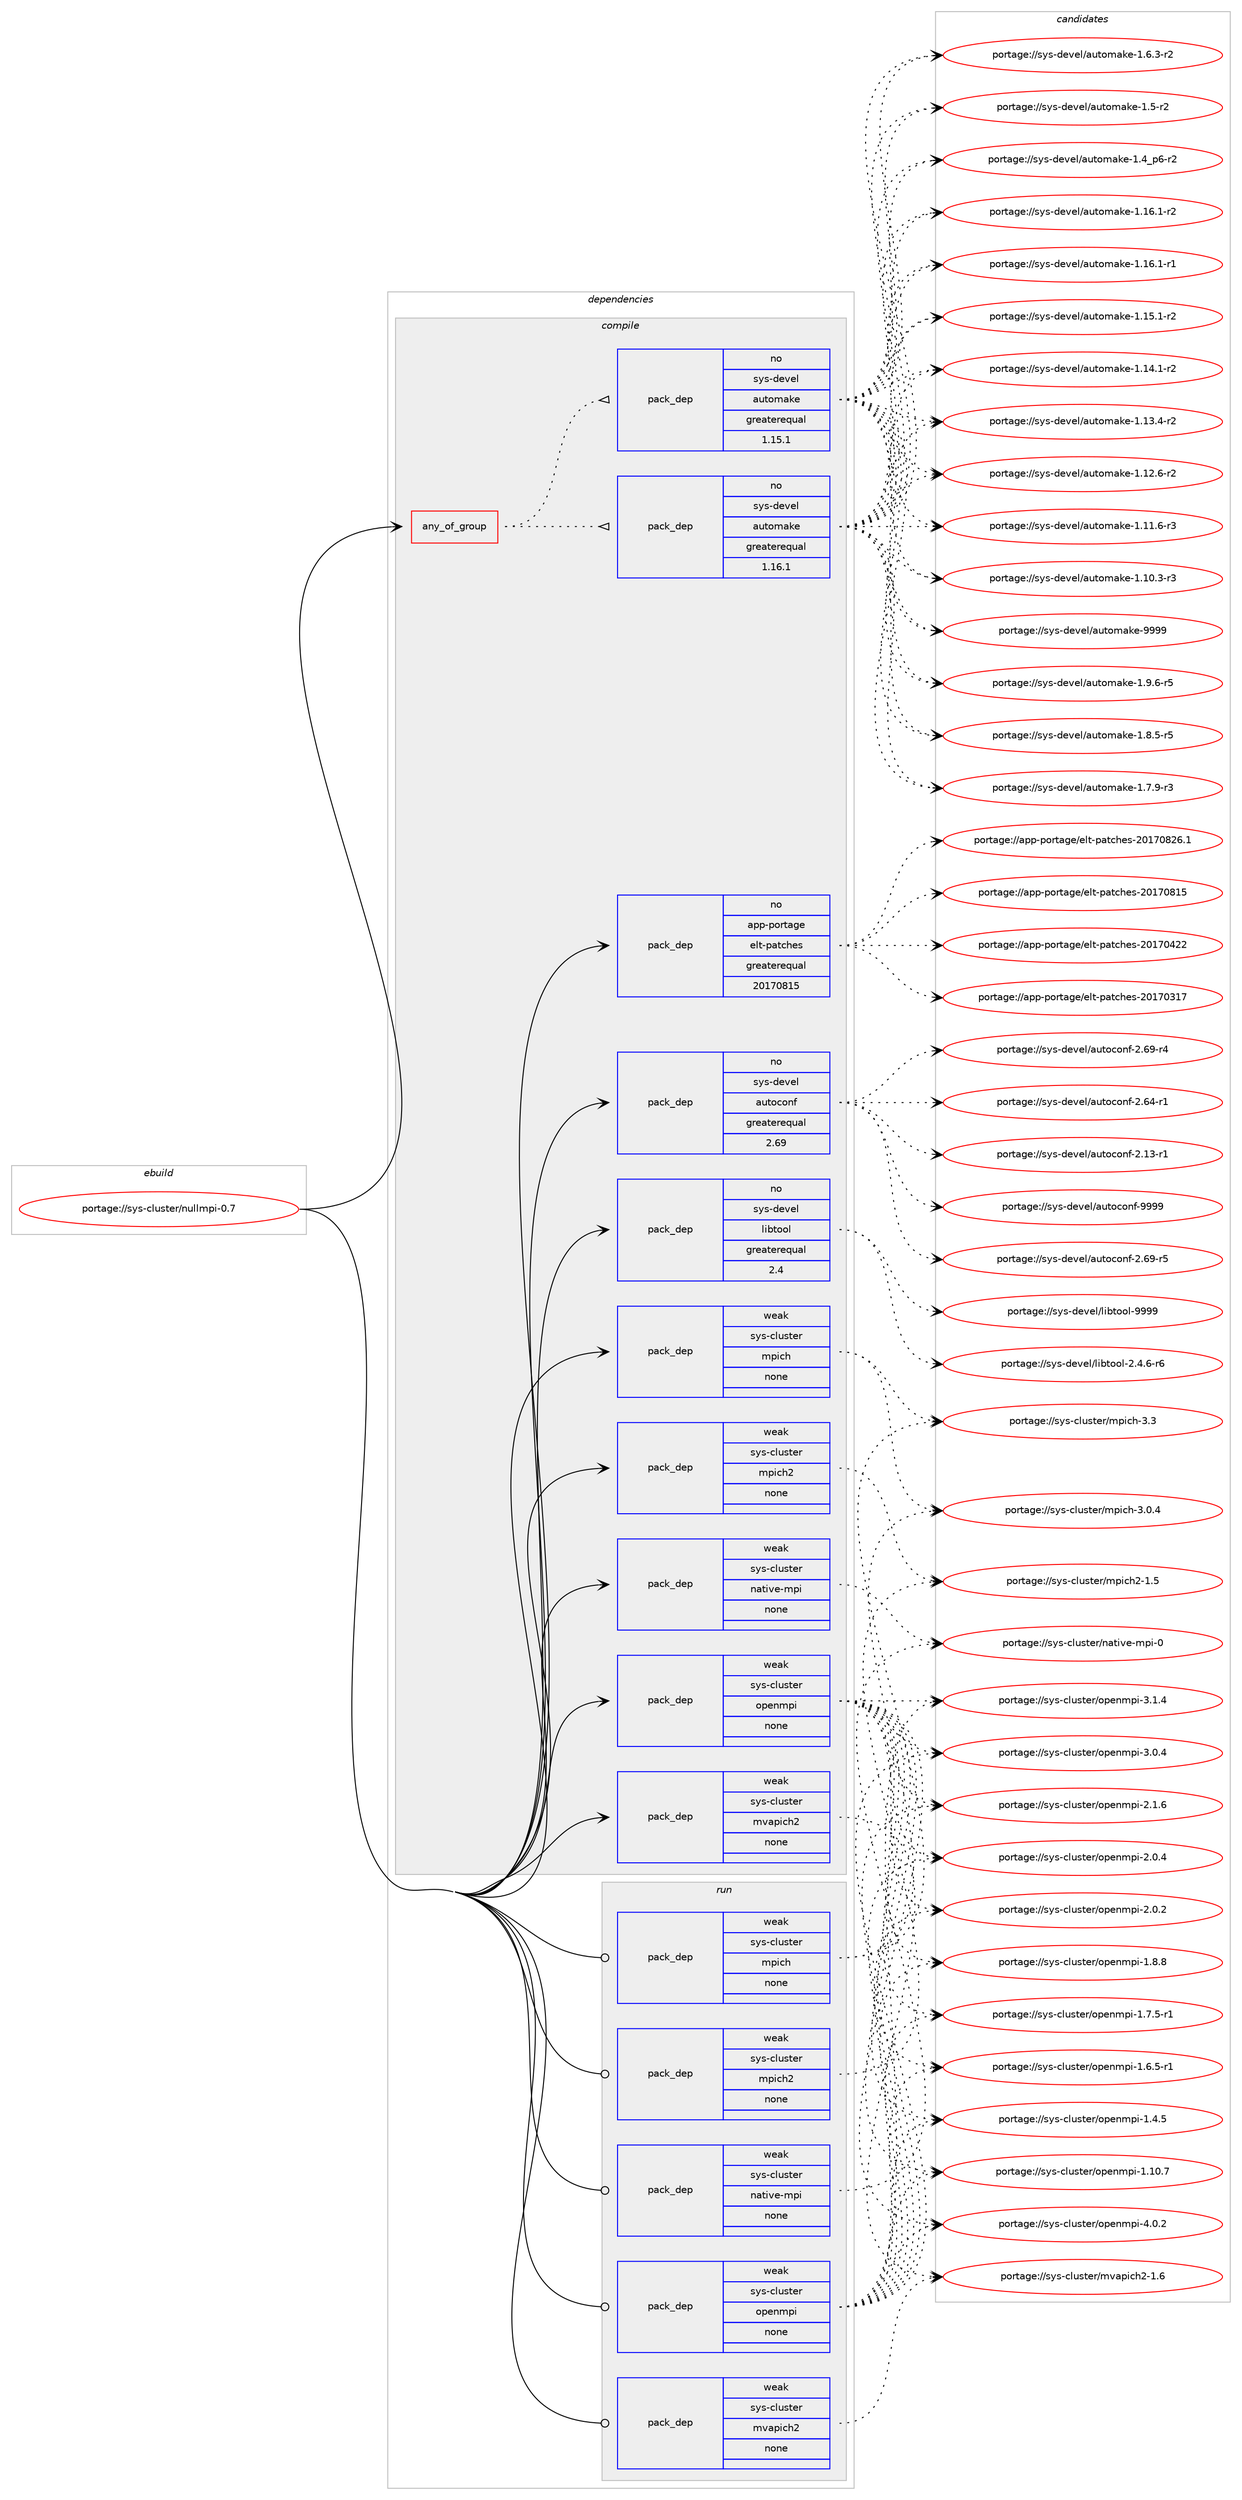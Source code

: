digraph prolog {

# *************
# Graph options
# *************

newrank=true;
concentrate=true;
compound=true;
graph [rankdir=LR,fontname=Helvetica,fontsize=10,ranksep=1.5];#, ranksep=2.5, nodesep=0.2];
edge  [arrowhead=vee];
node  [fontname=Helvetica,fontsize=10];

# **********
# The ebuild
# **********

subgraph cluster_leftcol {
color=gray;
rank=same;
label=<<i>ebuild</i>>;
id [label="portage://sys-cluster/nullmpi-0.7", color=red, width=4, href="../sys-cluster/nullmpi-0.7.svg"];
}

# ****************
# The dependencies
# ****************

subgraph cluster_midcol {
color=gray;
label=<<i>dependencies</i>>;
subgraph cluster_compile {
fillcolor="#eeeeee";
style=filled;
label=<<i>compile</i>>;
subgraph any769 {
dependency32194 [label=<<TABLE BORDER="0" CELLBORDER="1" CELLSPACING="0" CELLPADDING="4"><TR><TD CELLPADDING="10">any_of_group</TD></TR></TABLE>>, shape=none, color=red];subgraph pack25218 {
dependency32195 [label=<<TABLE BORDER="0" CELLBORDER="1" CELLSPACING="0" CELLPADDING="4" WIDTH="220"><TR><TD ROWSPAN="6" CELLPADDING="30">pack_dep</TD></TR><TR><TD WIDTH="110">no</TD></TR><TR><TD>sys-devel</TD></TR><TR><TD>automake</TD></TR><TR><TD>greaterequal</TD></TR><TR><TD>1.16.1</TD></TR></TABLE>>, shape=none, color=blue];
}
dependency32194:e -> dependency32195:w [weight=20,style="dotted",arrowhead="oinv"];
subgraph pack25219 {
dependency32196 [label=<<TABLE BORDER="0" CELLBORDER="1" CELLSPACING="0" CELLPADDING="4" WIDTH="220"><TR><TD ROWSPAN="6" CELLPADDING="30">pack_dep</TD></TR><TR><TD WIDTH="110">no</TD></TR><TR><TD>sys-devel</TD></TR><TR><TD>automake</TD></TR><TR><TD>greaterequal</TD></TR><TR><TD>1.15.1</TD></TR></TABLE>>, shape=none, color=blue];
}
dependency32194:e -> dependency32196:w [weight=20,style="dotted",arrowhead="oinv"];
}
id:e -> dependency32194:w [weight=20,style="solid",arrowhead="vee"];
subgraph pack25220 {
dependency32197 [label=<<TABLE BORDER="0" CELLBORDER="1" CELLSPACING="0" CELLPADDING="4" WIDTH="220"><TR><TD ROWSPAN="6" CELLPADDING="30">pack_dep</TD></TR><TR><TD WIDTH="110">no</TD></TR><TR><TD>app-portage</TD></TR><TR><TD>elt-patches</TD></TR><TR><TD>greaterequal</TD></TR><TR><TD>20170815</TD></TR></TABLE>>, shape=none, color=blue];
}
id:e -> dependency32197:w [weight=20,style="solid",arrowhead="vee"];
subgraph pack25221 {
dependency32198 [label=<<TABLE BORDER="0" CELLBORDER="1" CELLSPACING="0" CELLPADDING="4" WIDTH="220"><TR><TD ROWSPAN="6" CELLPADDING="30">pack_dep</TD></TR><TR><TD WIDTH="110">no</TD></TR><TR><TD>sys-devel</TD></TR><TR><TD>autoconf</TD></TR><TR><TD>greaterequal</TD></TR><TR><TD>2.69</TD></TR></TABLE>>, shape=none, color=blue];
}
id:e -> dependency32198:w [weight=20,style="solid",arrowhead="vee"];
subgraph pack25222 {
dependency32199 [label=<<TABLE BORDER="0" CELLBORDER="1" CELLSPACING="0" CELLPADDING="4" WIDTH="220"><TR><TD ROWSPAN="6" CELLPADDING="30">pack_dep</TD></TR><TR><TD WIDTH="110">no</TD></TR><TR><TD>sys-devel</TD></TR><TR><TD>libtool</TD></TR><TR><TD>greaterequal</TD></TR><TR><TD>2.4</TD></TR></TABLE>>, shape=none, color=blue];
}
id:e -> dependency32199:w [weight=20,style="solid",arrowhead="vee"];
subgraph pack25223 {
dependency32200 [label=<<TABLE BORDER="0" CELLBORDER="1" CELLSPACING="0" CELLPADDING="4" WIDTH="220"><TR><TD ROWSPAN="6" CELLPADDING="30">pack_dep</TD></TR><TR><TD WIDTH="110">weak</TD></TR><TR><TD>sys-cluster</TD></TR><TR><TD>mpich</TD></TR><TR><TD>none</TD></TR><TR><TD></TD></TR></TABLE>>, shape=none, color=blue];
}
id:e -> dependency32200:w [weight=20,style="solid",arrowhead="vee"];
subgraph pack25224 {
dependency32201 [label=<<TABLE BORDER="0" CELLBORDER="1" CELLSPACING="0" CELLPADDING="4" WIDTH="220"><TR><TD ROWSPAN="6" CELLPADDING="30">pack_dep</TD></TR><TR><TD WIDTH="110">weak</TD></TR><TR><TD>sys-cluster</TD></TR><TR><TD>mpich2</TD></TR><TR><TD>none</TD></TR><TR><TD></TD></TR></TABLE>>, shape=none, color=blue];
}
id:e -> dependency32201:w [weight=20,style="solid",arrowhead="vee"];
subgraph pack25225 {
dependency32202 [label=<<TABLE BORDER="0" CELLBORDER="1" CELLSPACING="0" CELLPADDING="4" WIDTH="220"><TR><TD ROWSPAN="6" CELLPADDING="30">pack_dep</TD></TR><TR><TD WIDTH="110">weak</TD></TR><TR><TD>sys-cluster</TD></TR><TR><TD>mvapich2</TD></TR><TR><TD>none</TD></TR><TR><TD></TD></TR></TABLE>>, shape=none, color=blue];
}
id:e -> dependency32202:w [weight=20,style="solid",arrowhead="vee"];
subgraph pack25226 {
dependency32203 [label=<<TABLE BORDER="0" CELLBORDER="1" CELLSPACING="0" CELLPADDING="4" WIDTH="220"><TR><TD ROWSPAN="6" CELLPADDING="30">pack_dep</TD></TR><TR><TD WIDTH="110">weak</TD></TR><TR><TD>sys-cluster</TD></TR><TR><TD>native-mpi</TD></TR><TR><TD>none</TD></TR><TR><TD></TD></TR></TABLE>>, shape=none, color=blue];
}
id:e -> dependency32203:w [weight=20,style="solid",arrowhead="vee"];
subgraph pack25227 {
dependency32204 [label=<<TABLE BORDER="0" CELLBORDER="1" CELLSPACING="0" CELLPADDING="4" WIDTH="220"><TR><TD ROWSPAN="6" CELLPADDING="30">pack_dep</TD></TR><TR><TD WIDTH="110">weak</TD></TR><TR><TD>sys-cluster</TD></TR><TR><TD>openmpi</TD></TR><TR><TD>none</TD></TR><TR><TD></TD></TR></TABLE>>, shape=none, color=blue];
}
id:e -> dependency32204:w [weight=20,style="solid",arrowhead="vee"];
}
subgraph cluster_compileandrun {
fillcolor="#eeeeee";
style=filled;
label=<<i>compile and run</i>>;
}
subgraph cluster_run {
fillcolor="#eeeeee";
style=filled;
label=<<i>run</i>>;
subgraph pack25228 {
dependency32205 [label=<<TABLE BORDER="0" CELLBORDER="1" CELLSPACING="0" CELLPADDING="4" WIDTH="220"><TR><TD ROWSPAN="6" CELLPADDING="30">pack_dep</TD></TR><TR><TD WIDTH="110">weak</TD></TR><TR><TD>sys-cluster</TD></TR><TR><TD>mpich</TD></TR><TR><TD>none</TD></TR><TR><TD></TD></TR></TABLE>>, shape=none, color=blue];
}
id:e -> dependency32205:w [weight=20,style="solid",arrowhead="odot"];
subgraph pack25229 {
dependency32206 [label=<<TABLE BORDER="0" CELLBORDER="1" CELLSPACING="0" CELLPADDING="4" WIDTH="220"><TR><TD ROWSPAN="6" CELLPADDING="30">pack_dep</TD></TR><TR><TD WIDTH="110">weak</TD></TR><TR><TD>sys-cluster</TD></TR><TR><TD>mpich2</TD></TR><TR><TD>none</TD></TR><TR><TD></TD></TR></TABLE>>, shape=none, color=blue];
}
id:e -> dependency32206:w [weight=20,style="solid",arrowhead="odot"];
subgraph pack25230 {
dependency32207 [label=<<TABLE BORDER="0" CELLBORDER="1" CELLSPACING="0" CELLPADDING="4" WIDTH="220"><TR><TD ROWSPAN="6" CELLPADDING="30">pack_dep</TD></TR><TR><TD WIDTH="110">weak</TD></TR><TR><TD>sys-cluster</TD></TR><TR><TD>mvapich2</TD></TR><TR><TD>none</TD></TR><TR><TD></TD></TR></TABLE>>, shape=none, color=blue];
}
id:e -> dependency32207:w [weight=20,style="solid",arrowhead="odot"];
subgraph pack25231 {
dependency32208 [label=<<TABLE BORDER="0" CELLBORDER="1" CELLSPACING="0" CELLPADDING="4" WIDTH="220"><TR><TD ROWSPAN="6" CELLPADDING="30">pack_dep</TD></TR><TR><TD WIDTH="110">weak</TD></TR><TR><TD>sys-cluster</TD></TR><TR><TD>native-mpi</TD></TR><TR><TD>none</TD></TR><TR><TD></TD></TR></TABLE>>, shape=none, color=blue];
}
id:e -> dependency32208:w [weight=20,style="solid",arrowhead="odot"];
subgraph pack25232 {
dependency32209 [label=<<TABLE BORDER="0" CELLBORDER="1" CELLSPACING="0" CELLPADDING="4" WIDTH="220"><TR><TD ROWSPAN="6" CELLPADDING="30">pack_dep</TD></TR><TR><TD WIDTH="110">weak</TD></TR><TR><TD>sys-cluster</TD></TR><TR><TD>openmpi</TD></TR><TR><TD>none</TD></TR><TR><TD></TD></TR></TABLE>>, shape=none, color=blue];
}
id:e -> dependency32209:w [weight=20,style="solid",arrowhead="odot"];
}
}

# **************
# The candidates
# **************

subgraph cluster_choices {
rank=same;
color=gray;
label=<<i>candidates</i>>;

subgraph choice25218 {
color=black;
nodesep=1;
choice115121115451001011181011084797117116111109971071014557575757 [label="portage://sys-devel/automake-9999", color=red, width=4,href="../sys-devel/automake-9999.svg"];
choice115121115451001011181011084797117116111109971071014549465746544511453 [label="portage://sys-devel/automake-1.9.6-r5", color=red, width=4,href="../sys-devel/automake-1.9.6-r5.svg"];
choice115121115451001011181011084797117116111109971071014549465646534511453 [label="portage://sys-devel/automake-1.8.5-r5", color=red, width=4,href="../sys-devel/automake-1.8.5-r5.svg"];
choice115121115451001011181011084797117116111109971071014549465546574511451 [label="portage://sys-devel/automake-1.7.9-r3", color=red, width=4,href="../sys-devel/automake-1.7.9-r3.svg"];
choice115121115451001011181011084797117116111109971071014549465446514511450 [label="portage://sys-devel/automake-1.6.3-r2", color=red, width=4,href="../sys-devel/automake-1.6.3-r2.svg"];
choice11512111545100101118101108479711711611110997107101454946534511450 [label="portage://sys-devel/automake-1.5-r2", color=red, width=4,href="../sys-devel/automake-1.5-r2.svg"];
choice115121115451001011181011084797117116111109971071014549465295112544511450 [label="portage://sys-devel/automake-1.4_p6-r2", color=red, width=4,href="../sys-devel/automake-1.4_p6-r2.svg"];
choice11512111545100101118101108479711711611110997107101454946495446494511450 [label="portage://sys-devel/automake-1.16.1-r2", color=red, width=4,href="../sys-devel/automake-1.16.1-r2.svg"];
choice11512111545100101118101108479711711611110997107101454946495446494511449 [label="portage://sys-devel/automake-1.16.1-r1", color=red, width=4,href="../sys-devel/automake-1.16.1-r1.svg"];
choice11512111545100101118101108479711711611110997107101454946495346494511450 [label="portage://sys-devel/automake-1.15.1-r2", color=red, width=4,href="../sys-devel/automake-1.15.1-r2.svg"];
choice11512111545100101118101108479711711611110997107101454946495246494511450 [label="portage://sys-devel/automake-1.14.1-r2", color=red, width=4,href="../sys-devel/automake-1.14.1-r2.svg"];
choice11512111545100101118101108479711711611110997107101454946495146524511450 [label="portage://sys-devel/automake-1.13.4-r2", color=red, width=4,href="../sys-devel/automake-1.13.4-r2.svg"];
choice11512111545100101118101108479711711611110997107101454946495046544511450 [label="portage://sys-devel/automake-1.12.6-r2", color=red, width=4,href="../sys-devel/automake-1.12.6-r2.svg"];
choice11512111545100101118101108479711711611110997107101454946494946544511451 [label="portage://sys-devel/automake-1.11.6-r3", color=red, width=4,href="../sys-devel/automake-1.11.6-r3.svg"];
choice11512111545100101118101108479711711611110997107101454946494846514511451 [label="portage://sys-devel/automake-1.10.3-r3", color=red, width=4,href="../sys-devel/automake-1.10.3-r3.svg"];
dependency32195:e -> choice115121115451001011181011084797117116111109971071014557575757:w [style=dotted,weight="100"];
dependency32195:e -> choice115121115451001011181011084797117116111109971071014549465746544511453:w [style=dotted,weight="100"];
dependency32195:e -> choice115121115451001011181011084797117116111109971071014549465646534511453:w [style=dotted,weight="100"];
dependency32195:e -> choice115121115451001011181011084797117116111109971071014549465546574511451:w [style=dotted,weight="100"];
dependency32195:e -> choice115121115451001011181011084797117116111109971071014549465446514511450:w [style=dotted,weight="100"];
dependency32195:e -> choice11512111545100101118101108479711711611110997107101454946534511450:w [style=dotted,weight="100"];
dependency32195:e -> choice115121115451001011181011084797117116111109971071014549465295112544511450:w [style=dotted,weight="100"];
dependency32195:e -> choice11512111545100101118101108479711711611110997107101454946495446494511450:w [style=dotted,weight="100"];
dependency32195:e -> choice11512111545100101118101108479711711611110997107101454946495446494511449:w [style=dotted,weight="100"];
dependency32195:e -> choice11512111545100101118101108479711711611110997107101454946495346494511450:w [style=dotted,weight="100"];
dependency32195:e -> choice11512111545100101118101108479711711611110997107101454946495246494511450:w [style=dotted,weight="100"];
dependency32195:e -> choice11512111545100101118101108479711711611110997107101454946495146524511450:w [style=dotted,weight="100"];
dependency32195:e -> choice11512111545100101118101108479711711611110997107101454946495046544511450:w [style=dotted,weight="100"];
dependency32195:e -> choice11512111545100101118101108479711711611110997107101454946494946544511451:w [style=dotted,weight="100"];
dependency32195:e -> choice11512111545100101118101108479711711611110997107101454946494846514511451:w [style=dotted,weight="100"];
}
subgraph choice25219 {
color=black;
nodesep=1;
choice115121115451001011181011084797117116111109971071014557575757 [label="portage://sys-devel/automake-9999", color=red, width=4,href="../sys-devel/automake-9999.svg"];
choice115121115451001011181011084797117116111109971071014549465746544511453 [label="portage://sys-devel/automake-1.9.6-r5", color=red, width=4,href="../sys-devel/automake-1.9.6-r5.svg"];
choice115121115451001011181011084797117116111109971071014549465646534511453 [label="portage://sys-devel/automake-1.8.5-r5", color=red, width=4,href="../sys-devel/automake-1.8.5-r5.svg"];
choice115121115451001011181011084797117116111109971071014549465546574511451 [label="portage://sys-devel/automake-1.7.9-r3", color=red, width=4,href="../sys-devel/automake-1.7.9-r3.svg"];
choice115121115451001011181011084797117116111109971071014549465446514511450 [label="portage://sys-devel/automake-1.6.3-r2", color=red, width=4,href="../sys-devel/automake-1.6.3-r2.svg"];
choice11512111545100101118101108479711711611110997107101454946534511450 [label="portage://sys-devel/automake-1.5-r2", color=red, width=4,href="../sys-devel/automake-1.5-r2.svg"];
choice115121115451001011181011084797117116111109971071014549465295112544511450 [label="portage://sys-devel/automake-1.4_p6-r2", color=red, width=4,href="../sys-devel/automake-1.4_p6-r2.svg"];
choice11512111545100101118101108479711711611110997107101454946495446494511450 [label="portage://sys-devel/automake-1.16.1-r2", color=red, width=4,href="../sys-devel/automake-1.16.1-r2.svg"];
choice11512111545100101118101108479711711611110997107101454946495446494511449 [label="portage://sys-devel/automake-1.16.1-r1", color=red, width=4,href="../sys-devel/automake-1.16.1-r1.svg"];
choice11512111545100101118101108479711711611110997107101454946495346494511450 [label="portage://sys-devel/automake-1.15.1-r2", color=red, width=4,href="../sys-devel/automake-1.15.1-r2.svg"];
choice11512111545100101118101108479711711611110997107101454946495246494511450 [label="portage://sys-devel/automake-1.14.1-r2", color=red, width=4,href="../sys-devel/automake-1.14.1-r2.svg"];
choice11512111545100101118101108479711711611110997107101454946495146524511450 [label="portage://sys-devel/automake-1.13.4-r2", color=red, width=4,href="../sys-devel/automake-1.13.4-r2.svg"];
choice11512111545100101118101108479711711611110997107101454946495046544511450 [label="portage://sys-devel/automake-1.12.6-r2", color=red, width=4,href="../sys-devel/automake-1.12.6-r2.svg"];
choice11512111545100101118101108479711711611110997107101454946494946544511451 [label="portage://sys-devel/automake-1.11.6-r3", color=red, width=4,href="../sys-devel/automake-1.11.6-r3.svg"];
choice11512111545100101118101108479711711611110997107101454946494846514511451 [label="portage://sys-devel/automake-1.10.3-r3", color=red, width=4,href="../sys-devel/automake-1.10.3-r3.svg"];
dependency32196:e -> choice115121115451001011181011084797117116111109971071014557575757:w [style=dotted,weight="100"];
dependency32196:e -> choice115121115451001011181011084797117116111109971071014549465746544511453:w [style=dotted,weight="100"];
dependency32196:e -> choice115121115451001011181011084797117116111109971071014549465646534511453:w [style=dotted,weight="100"];
dependency32196:e -> choice115121115451001011181011084797117116111109971071014549465546574511451:w [style=dotted,weight="100"];
dependency32196:e -> choice115121115451001011181011084797117116111109971071014549465446514511450:w [style=dotted,weight="100"];
dependency32196:e -> choice11512111545100101118101108479711711611110997107101454946534511450:w [style=dotted,weight="100"];
dependency32196:e -> choice115121115451001011181011084797117116111109971071014549465295112544511450:w [style=dotted,weight="100"];
dependency32196:e -> choice11512111545100101118101108479711711611110997107101454946495446494511450:w [style=dotted,weight="100"];
dependency32196:e -> choice11512111545100101118101108479711711611110997107101454946495446494511449:w [style=dotted,weight="100"];
dependency32196:e -> choice11512111545100101118101108479711711611110997107101454946495346494511450:w [style=dotted,weight="100"];
dependency32196:e -> choice11512111545100101118101108479711711611110997107101454946495246494511450:w [style=dotted,weight="100"];
dependency32196:e -> choice11512111545100101118101108479711711611110997107101454946495146524511450:w [style=dotted,weight="100"];
dependency32196:e -> choice11512111545100101118101108479711711611110997107101454946495046544511450:w [style=dotted,weight="100"];
dependency32196:e -> choice11512111545100101118101108479711711611110997107101454946494946544511451:w [style=dotted,weight="100"];
dependency32196:e -> choice11512111545100101118101108479711711611110997107101454946494846514511451:w [style=dotted,weight="100"];
}
subgraph choice25220 {
color=black;
nodesep=1;
choice971121124511211111411697103101471011081164511297116991041011154550484955485650544649 [label="portage://app-portage/elt-patches-20170826.1", color=red, width=4,href="../app-portage/elt-patches-20170826.1.svg"];
choice97112112451121111141169710310147101108116451129711699104101115455048495548564953 [label="portage://app-portage/elt-patches-20170815", color=red, width=4,href="../app-portage/elt-patches-20170815.svg"];
choice97112112451121111141169710310147101108116451129711699104101115455048495548525050 [label="portage://app-portage/elt-patches-20170422", color=red, width=4,href="../app-portage/elt-patches-20170422.svg"];
choice97112112451121111141169710310147101108116451129711699104101115455048495548514955 [label="portage://app-portage/elt-patches-20170317", color=red, width=4,href="../app-portage/elt-patches-20170317.svg"];
dependency32197:e -> choice971121124511211111411697103101471011081164511297116991041011154550484955485650544649:w [style=dotted,weight="100"];
dependency32197:e -> choice97112112451121111141169710310147101108116451129711699104101115455048495548564953:w [style=dotted,weight="100"];
dependency32197:e -> choice97112112451121111141169710310147101108116451129711699104101115455048495548525050:w [style=dotted,weight="100"];
dependency32197:e -> choice97112112451121111141169710310147101108116451129711699104101115455048495548514955:w [style=dotted,weight="100"];
}
subgraph choice25221 {
color=black;
nodesep=1;
choice115121115451001011181011084797117116111991111101024557575757 [label="portage://sys-devel/autoconf-9999", color=red, width=4,href="../sys-devel/autoconf-9999.svg"];
choice1151211154510010111810110847971171161119911111010245504654574511453 [label="portage://sys-devel/autoconf-2.69-r5", color=red, width=4,href="../sys-devel/autoconf-2.69-r5.svg"];
choice1151211154510010111810110847971171161119911111010245504654574511452 [label="portage://sys-devel/autoconf-2.69-r4", color=red, width=4,href="../sys-devel/autoconf-2.69-r4.svg"];
choice1151211154510010111810110847971171161119911111010245504654524511449 [label="portage://sys-devel/autoconf-2.64-r1", color=red, width=4,href="../sys-devel/autoconf-2.64-r1.svg"];
choice1151211154510010111810110847971171161119911111010245504649514511449 [label="portage://sys-devel/autoconf-2.13-r1", color=red, width=4,href="../sys-devel/autoconf-2.13-r1.svg"];
dependency32198:e -> choice115121115451001011181011084797117116111991111101024557575757:w [style=dotted,weight="100"];
dependency32198:e -> choice1151211154510010111810110847971171161119911111010245504654574511453:w [style=dotted,weight="100"];
dependency32198:e -> choice1151211154510010111810110847971171161119911111010245504654574511452:w [style=dotted,weight="100"];
dependency32198:e -> choice1151211154510010111810110847971171161119911111010245504654524511449:w [style=dotted,weight="100"];
dependency32198:e -> choice1151211154510010111810110847971171161119911111010245504649514511449:w [style=dotted,weight="100"];
}
subgraph choice25222 {
color=black;
nodesep=1;
choice1151211154510010111810110847108105981161111111084557575757 [label="portage://sys-devel/libtool-9999", color=red, width=4,href="../sys-devel/libtool-9999.svg"];
choice1151211154510010111810110847108105981161111111084550465246544511454 [label="portage://sys-devel/libtool-2.4.6-r6", color=red, width=4,href="../sys-devel/libtool-2.4.6-r6.svg"];
dependency32199:e -> choice1151211154510010111810110847108105981161111111084557575757:w [style=dotted,weight="100"];
dependency32199:e -> choice1151211154510010111810110847108105981161111111084550465246544511454:w [style=dotted,weight="100"];
}
subgraph choice25223 {
color=black;
nodesep=1;
choice1151211154599108117115116101114471091121059910445514651 [label="portage://sys-cluster/mpich-3.3", color=red, width=4,href="../sys-cluster/mpich-3.3.svg"];
choice11512111545991081171151161011144710911210599104455146484652 [label="portage://sys-cluster/mpich-3.0.4", color=red, width=4,href="../sys-cluster/mpich-3.0.4.svg"];
dependency32200:e -> choice1151211154599108117115116101114471091121059910445514651:w [style=dotted,weight="100"];
dependency32200:e -> choice11512111545991081171151161011144710911210599104455146484652:w [style=dotted,weight="100"];
}
subgraph choice25224 {
color=black;
nodesep=1;
choice115121115459910811711511610111447109112105991045045494653 [label="portage://sys-cluster/mpich2-1.5", color=red, width=4,href="../sys-cluster/mpich2-1.5.svg"];
dependency32201:e -> choice115121115459910811711511610111447109112105991045045494653:w [style=dotted,weight="100"];
}
subgraph choice25225 {
color=black;
nodesep=1;
choice11512111545991081171151161011144710911897112105991045045494654 [label="portage://sys-cluster/mvapich2-1.6", color=red, width=4,href="../sys-cluster/mvapich2-1.6.svg"];
dependency32202:e -> choice11512111545991081171151161011144710911897112105991045045494654:w [style=dotted,weight="100"];
}
subgraph choice25226 {
color=black;
nodesep=1;
choice11512111545991081171151161011144711097116105118101451091121054548 [label="portage://sys-cluster/native-mpi-0", color=red, width=4,href="../sys-cluster/native-mpi-0.svg"];
dependency32203:e -> choice11512111545991081171151161011144711097116105118101451091121054548:w [style=dotted,weight="100"];
}
subgraph choice25227 {
color=black;
nodesep=1;
choice115121115459910811711511610111447111112101110109112105455246484650 [label="portage://sys-cluster/openmpi-4.0.2", color=red, width=4,href="../sys-cluster/openmpi-4.0.2.svg"];
choice115121115459910811711511610111447111112101110109112105455146494652 [label="portage://sys-cluster/openmpi-3.1.4", color=red, width=4,href="../sys-cluster/openmpi-3.1.4.svg"];
choice115121115459910811711511610111447111112101110109112105455146484652 [label="portage://sys-cluster/openmpi-3.0.4", color=red, width=4,href="../sys-cluster/openmpi-3.0.4.svg"];
choice115121115459910811711511610111447111112101110109112105455046494654 [label="portage://sys-cluster/openmpi-2.1.6", color=red, width=4,href="../sys-cluster/openmpi-2.1.6.svg"];
choice115121115459910811711511610111447111112101110109112105455046484652 [label="portage://sys-cluster/openmpi-2.0.4", color=red, width=4,href="../sys-cluster/openmpi-2.0.4.svg"];
choice115121115459910811711511610111447111112101110109112105455046484650 [label="portage://sys-cluster/openmpi-2.0.2", color=red, width=4,href="../sys-cluster/openmpi-2.0.2.svg"];
choice115121115459910811711511610111447111112101110109112105454946564656 [label="portage://sys-cluster/openmpi-1.8.8", color=red, width=4,href="../sys-cluster/openmpi-1.8.8.svg"];
choice1151211154599108117115116101114471111121011101091121054549465546534511449 [label="portage://sys-cluster/openmpi-1.7.5-r1", color=red, width=4,href="../sys-cluster/openmpi-1.7.5-r1.svg"];
choice1151211154599108117115116101114471111121011101091121054549465446534511449 [label="portage://sys-cluster/openmpi-1.6.5-r1", color=red, width=4,href="../sys-cluster/openmpi-1.6.5-r1.svg"];
choice115121115459910811711511610111447111112101110109112105454946524653 [label="portage://sys-cluster/openmpi-1.4.5", color=red, width=4,href="../sys-cluster/openmpi-1.4.5.svg"];
choice11512111545991081171151161011144711111210111010911210545494649484655 [label="portage://sys-cluster/openmpi-1.10.7", color=red, width=4,href="../sys-cluster/openmpi-1.10.7.svg"];
dependency32204:e -> choice115121115459910811711511610111447111112101110109112105455246484650:w [style=dotted,weight="100"];
dependency32204:e -> choice115121115459910811711511610111447111112101110109112105455146494652:w [style=dotted,weight="100"];
dependency32204:e -> choice115121115459910811711511610111447111112101110109112105455146484652:w [style=dotted,weight="100"];
dependency32204:e -> choice115121115459910811711511610111447111112101110109112105455046494654:w [style=dotted,weight="100"];
dependency32204:e -> choice115121115459910811711511610111447111112101110109112105455046484652:w [style=dotted,weight="100"];
dependency32204:e -> choice115121115459910811711511610111447111112101110109112105455046484650:w [style=dotted,weight="100"];
dependency32204:e -> choice115121115459910811711511610111447111112101110109112105454946564656:w [style=dotted,weight="100"];
dependency32204:e -> choice1151211154599108117115116101114471111121011101091121054549465546534511449:w [style=dotted,weight="100"];
dependency32204:e -> choice1151211154599108117115116101114471111121011101091121054549465446534511449:w [style=dotted,weight="100"];
dependency32204:e -> choice115121115459910811711511610111447111112101110109112105454946524653:w [style=dotted,weight="100"];
dependency32204:e -> choice11512111545991081171151161011144711111210111010911210545494649484655:w [style=dotted,weight="100"];
}
subgraph choice25228 {
color=black;
nodesep=1;
choice1151211154599108117115116101114471091121059910445514651 [label="portage://sys-cluster/mpich-3.3", color=red, width=4,href="../sys-cluster/mpich-3.3.svg"];
choice11512111545991081171151161011144710911210599104455146484652 [label="portage://sys-cluster/mpich-3.0.4", color=red, width=4,href="../sys-cluster/mpich-3.0.4.svg"];
dependency32205:e -> choice1151211154599108117115116101114471091121059910445514651:w [style=dotted,weight="100"];
dependency32205:e -> choice11512111545991081171151161011144710911210599104455146484652:w [style=dotted,weight="100"];
}
subgraph choice25229 {
color=black;
nodesep=1;
choice115121115459910811711511610111447109112105991045045494653 [label="portage://sys-cluster/mpich2-1.5", color=red, width=4,href="../sys-cluster/mpich2-1.5.svg"];
dependency32206:e -> choice115121115459910811711511610111447109112105991045045494653:w [style=dotted,weight="100"];
}
subgraph choice25230 {
color=black;
nodesep=1;
choice11512111545991081171151161011144710911897112105991045045494654 [label="portage://sys-cluster/mvapich2-1.6", color=red, width=4,href="../sys-cluster/mvapich2-1.6.svg"];
dependency32207:e -> choice11512111545991081171151161011144710911897112105991045045494654:w [style=dotted,weight="100"];
}
subgraph choice25231 {
color=black;
nodesep=1;
choice11512111545991081171151161011144711097116105118101451091121054548 [label="portage://sys-cluster/native-mpi-0", color=red, width=4,href="../sys-cluster/native-mpi-0.svg"];
dependency32208:e -> choice11512111545991081171151161011144711097116105118101451091121054548:w [style=dotted,weight="100"];
}
subgraph choice25232 {
color=black;
nodesep=1;
choice115121115459910811711511610111447111112101110109112105455246484650 [label="portage://sys-cluster/openmpi-4.0.2", color=red, width=4,href="../sys-cluster/openmpi-4.0.2.svg"];
choice115121115459910811711511610111447111112101110109112105455146494652 [label="portage://sys-cluster/openmpi-3.1.4", color=red, width=4,href="../sys-cluster/openmpi-3.1.4.svg"];
choice115121115459910811711511610111447111112101110109112105455146484652 [label="portage://sys-cluster/openmpi-3.0.4", color=red, width=4,href="../sys-cluster/openmpi-3.0.4.svg"];
choice115121115459910811711511610111447111112101110109112105455046494654 [label="portage://sys-cluster/openmpi-2.1.6", color=red, width=4,href="../sys-cluster/openmpi-2.1.6.svg"];
choice115121115459910811711511610111447111112101110109112105455046484652 [label="portage://sys-cluster/openmpi-2.0.4", color=red, width=4,href="../sys-cluster/openmpi-2.0.4.svg"];
choice115121115459910811711511610111447111112101110109112105455046484650 [label="portage://sys-cluster/openmpi-2.0.2", color=red, width=4,href="../sys-cluster/openmpi-2.0.2.svg"];
choice115121115459910811711511610111447111112101110109112105454946564656 [label="portage://sys-cluster/openmpi-1.8.8", color=red, width=4,href="../sys-cluster/openmpi-1.8.8.svg"];
choice1151211154599108117115116101114471111121011101091121054549465546534511449 [label="portage://sys-cluster/openmpi-1.7.5-r1", color=red, width=4,href="../sys-cluster/openmpi-1.7.5-r1.svg"];
choice1151211154599108117115116101114471111121011101091121054549465446534511449 [label="portage://sys-cluster/openmpi-1.6.5-r1", color=red, width=4,href="../sys-cluster/openmpi-1.6.5-r1.svg"];
choice115121115459910811711511610111447111112101110109112105454946524653 [label="portage://sys-cluster/openmpi-1.4.5", color=red, width=4,href="../sys-cluster/openmpi-1.4.5.svg"];
choice11512111545991081171151161011144711111210111010911210545494649484655 [label="portage://sys-cluster/openmpi-1.10.7", color=red, width=4,href="../sys-cluster/openmpi-1.10.7.svg"];
dependency32209:e -> choice115121115459910811711511610111447111112101110109112105455246484650:w [style=dotted,weight="100"];
dependency32209:e -> choice115121115459910811711511610111447111112101110109112105455146494652:w [style=dotted,weight="100"];
dependency32209:e -> choice115121115459910811711511610111447111112101110109112105455146484652:w [style=dotted,weight="100"];
dependency32209:e -> choice115121115459910811711511610111447111112101110109112105455046494654:w [style=dotted,weight="100"];
dependency32209:e -> choice115121115459910811711511610111447111112101110109112105455046484652:w [style=dotted,weight="100"];
dependency32209:e -> choice115121115459910811711511610111447111112101110109112105455046484650:w [style=dotted,weight="100"];
dependency32209:e -> choice115121115459910811711511610111447111112101110109112105454946564656:w [style=dotted,weight="100"];
dependency32209:e -> choice1151211154599108117115116101114471111121011101091121054549465546534511449:w [style=dotted,weight="100"];
dependency32209:e -> choice1151211154599108117115116101114471111121011101091121054549465446534511449:w [style=dotted,weight="100"];
dependency32209:e -> choice115121115459910811711511610111447111112101110109112105454946524653:w [style=dotted,weight="100"];
dependency32209:e -> choice11512111545991081171151161011144711111210111010911210545494649484655:w [style=dotted,weight="100"];
}
}

}
